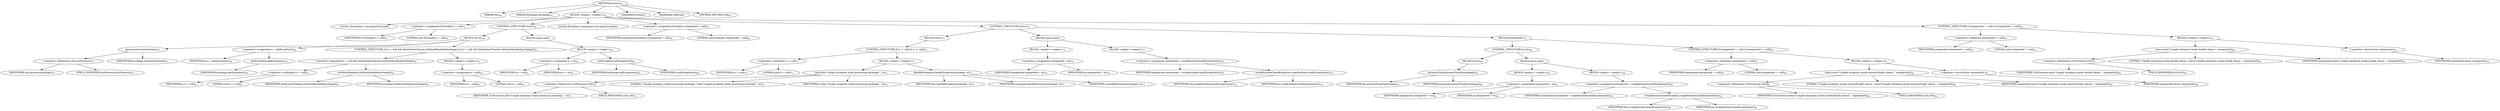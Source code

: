 digraph "process" {  
"86" [label = <(METHOD,process)<SUB>54</SUB>> ]
"8" [label = <(PARAM,this)<SUB>54</SUB>> ]
"87" [label = <(PARAM,Exchange exchange)<SUB>54</SUB>> ]
"88" [label = <(BLOCK,&lt;empty&gt;,&lt;empty&gt;)<SUB>54</SUB>> ]
"89" [label = <(LOCAL,Throwable e: java.lang.Throwable)> ]
"90" [label = <(&lt;operator&gt;.assignment,Throwable e = null)<SUB>55</SUB>> ]
"91" [label = <(IDENTIFIER,e,Throwable e = null)<SUB>55</SUB>> ]
"92" [label = <(LITERAL,null,Throwable e = null)<SUB>55</SUB>> ]
"93" [label = <(CONTROL_STRUCTURE,try,try)<SUB>56</SUB>> ]
"94" [label = <(BLOCK,try,try)<SUB>56</SUB>> ]
"95" [label = <(process,process(exchange))<SUB>57</SUB>> ]
"96" [label = <(&lt;operator&gt;.fieldAccess,this.tryProcessor)<SUB>57</SUB>> ]
"97" [label = <(IDENTIFIER,this,process(exchange))<SUB>57</SUB>> ]
"98" [label = <(FIELD_IDENTIFIER,tryProcessor,tryProcessor)<SUB>57</SUB>> ]
"99" [label = <(IDENTIFIER,exchange,process(exchange))<SUB>57</SUB>> ]
"100" [label = <(&lt;operator&gt;.assignment,e = getException())<SUB>58</SUB>> ]
"101" [label = <(IDENTIFIER,e,e = getException())<SUB>58</SUB>> ]
"102" [label = <(getException,getException())<SUB>58</SUB>> ]
"103" [label = <(IDENTIFIER,exchange,getException())<SUB>58</SUB>> ]
"104" [label = <(CONTROL_STRUCTURE,if (e != null &amp;&amp; DeadLetterChannel.isFailureHandled(exchange)),if (e != null &amp;&amp; DeadLetterChannel.isFailureHandled(exchange)))<SUB>61</SUB>> ]
"105" [label = <(&lt;operator&gt;.logicalAnd,e != null &amp;&amp; DeadLetterChannel.isFailureHandled(exchange))<SUB>61</SUB>> ]
"106" [label = <(&lt;operator&gt;.notEquals,e != null)<SUB>61</SUB>> ]
"107" [label = <(IDENTIFIER,e,e != null)<SUB>61</SUB>> ]
"108" [label = <(LITERAL,null,e != null)<SUB>61</SUB>> ]
"109" [label = <(isFailureHandled,isFailureHandled(exchange))<SUB>61</SUB>> ]
"110" [label = <(IDENTIFIER,DeadLetterChannel,isFailureHandled(exchange))<SUB>61</SUB>> ]
"111" [label = <(IDENTIFIER,exchange,isFailureHandled(exchange))<SUB>61</SUB>> ]
"112" [label = <(BLOCK,&lt;empty&gt;,&lt;empty&gt;)<SUB>61</SUB>> ]
"113" [label = <(&lt;operator&gt;.assignment,e = null)<SUB>62</SUB>> ]
"114" [label = <(IDENTIFIER,e,e = null)<SUB>62</SUB>> ]
"115" [label = <(LITERAL,null,e = null)<SUB>62</SUB>> ]
"116" [label = <(BLOCK,catch,catch)> ]
"117" [label = <(BLOCK,&lt;empty&gt;,&lt;empty&gt;)<SUB>64</SUB>> ]
"118" [label = <(&lt;operator&gt;.assignment,e = ex)<SUB>65</SUB>> ]
"119" [label = <(IDENTIFIER,e,e = ex)<SUB>65</SUB>> ]
"120" [label = <(IDENTIFIER,ex,e = ex)<SUB>65</SUB>> ]
"121" [label = <(setException,setException(e))<SUB>66</SUB>> ]
"122" [label = <(IDENTIFIER,exchange,setException(e))<SUB>66</SUB>> ]
"123" [label = <(IDENTIFIER,e,setException(e))<SUB>66</SUB>> ]
"124" [label = <(LOCAL,Exception unexpected: java.lang.Exception)> ]
"125" [label = <(&lt;operator&gt;.assignment,Exception unexpected = null)<SUB>69</SUB>> ]
"126" [label = <(IDENTIFIER,unexpected,Exception unexpected = null)<SUB>69</SUB>> ]
"127" [label = <(LITERAL,null,Exception unexpected = null)<SUB>69</SUB>> ]
"128" [label = <(CONTROL_STRUCTURE,try,try)<SUB>70</SUB>> ]
"129" [label = <(BLOCK,try,try)<SUB>70</SUB>> ]
"130" [label = <(CONTROL_STRUCTURE,if (e != null),if (e != null))<SUB>71</SUB>> ]
"131" [label = <(&lt;operator&gt;.notEquals,e != null)<SUB>71</SUB>> ]
"132" [label = <(IDENTIFIER,e,e != null)<SUB>71</SUB>> ]
"133" [label = <(LITERAL,null,e != null)<SUB>71</SUB>> ]
"134" [label = <(BLOCK,&lt;empty&gt;,&lt;empty&gt;)<SUB>71</SUB>> ]
"135" [label = <(info,info(&quot;Caught exception while processing exchange.&quot;, e))<SUB>72</SUB>> ]
"136" [label = <(&lt;operator&gt;.fieldAccess,TryProcessor.LOG)<SUB>72</SUB>> ]
"137" [label = <(IDENTIFIER,TryProcessor,info(&quot;Caught exception while processing exchange.&quot;, e))<SUB>72</SUB>> ]
"138" [label = <(FIELD_IDENTIFIER,LOG,LOG)<SUB>72</SUB>> ]
"139" [label = <(LITERAL,&quot;Caught exception while processing exchange.&quot;,info(&quot;Caught exception while processing exchange.&quot;, e))<SUB>72</SUB>> ]
"140" [label = <(IDENTIFIER,e,info(&quot;Caught exception while processing exchange.&quot;, e))<SUB>72</SUB>> ]
"141" [label = <(handleException,handleException(exchange, e))<SUB>73</SUB>> ]
"7" [label = <(IDENTIFIER,this,handleException(exchange, e))<SUB>73</SUB>> ]
"142" [label = <(IDENTIFIER,exchange,handleException(exchange, e))<SUB>73</SUB>> ]
"143" [label = <(IDENTIFIER,e,handleException(exchange, e))<SUB>73</SUB>> ]
"144" [label = <(BLOCK,catch,catch)> ]
"145" [label = <(BLOCK,&lt;empty&gt;,&lt;empty&gt;)<SUB>75</SUB>> ]
"146" [label = <(&lt;operator&gt;.assignment,unexpected = ex)<SUB>76</SUB>> ]
"147" [label = <(IDENTIFIER,unexpected,unexpected = ex)<SUB>76</SUB>> ]
"148" [label = <(IDENTIFIER,ex,unexpected = ex)<SUB>76</SUB>> ]
"149" [label = <(BLOCK,&lt;empty&gt;,&lt;empty&gt;)<SUB>77</SUB>> ]
"150" [label = <(&lt;operator&gt;.assignment,unexpected = wrapRuntimeCamelException(ex))<SUB>78</SUB>> ]
"151" [label = <(IDENTIFIER,unexpected,unexpected = wrapRuntimeCamelException(ex))<SUB>78</SUB>> ]
"152" [label = <(wrapRuntimeCamelException,wrapRuntimeCamelException(ex))<SUB>78</SUB>> ]
"9" [label = <(IDENTIFIER,this,wrapRuntimeCamelException(ex))<SUB>78</SUB>> ]
"153" [label = <(IDENTIFIER,ex,wrapRuntimeCamelException(ex))<SUB>78</SUB>> ]
"154" [label = <(BLOCK,finally,finally)<SUB>79</SUB>> ]
"155" [label = <(CONTROL_STRUCTURE,try,try)<SUB>80</SUB>> ]
"156" [label = <(BLOCK,try,try)<SUB>80</SUB>> ]
"157" [label = <(processFinally,processFinally(exchange))<SUB>81</SUB>> ]
"10" [label = <(IDENTIFIER,this,processFinally(exchange))<SUB>81</SUB>> ]
"158" [label = <(IDENTIFIER,exchange,processFinally(exchange))<SUB>81</SUB>> ]
"159" [label = <(BLOCK,catch,catch)> ]
"160" [label = <(BLOCK,&lt;empty&gt;,&lt;empty&gt;)<SUB>82</SUB>> ]
"161" [label = <(&lt;operator&gt;.assignment,unexpected = ex)<SUB>83</SUB>> ]
"162" [label = <(IDENTIFIER,unexpected,unexpected = ex)<SUB>83</SUB>> ]
"163" [label = <(IDENTIFIER,ex,unexpected = ex)<SUB>83</SUB>> ]
"164" [label = <(BLOCK,&lt;empty&gt;,&lt;empty&gt;)<SUB>84</SUB>> ]
"165" [label = <(&lt;operator&gt;.assignment,unexpected = wrapRuntimeCamelException(ex))<SUB>85</SUB>> ]
"166" [label = <(IDENTIFIER,unexpected,unexpected = wrapRuntimeCamelException(ex))<SUB>85</SUB>> ]
"167" [label = <(wrapRuntimeCamelException,wrapRuntimeCamelException(ex))<SUB>85</SUB>> ]
"11" [label = <(IDENTIFIER,this,wrapRuntimeCamelException(ex))<SUB>85</SUB>> ]
"168" [label = <(IDENTIFIER,ex,wrapRuntimeCamelException(ex))<SUB>85</SUB>> ]
"169" [label = <(CONTROL_STRUCTURE,if (unexpected != null),if (unexpected != null))<SUB>87</SUB>> ]
"170" [label = <(&lt;operator&gt;.notEquals,unexpected != null)<SUB>87</SUB>> ]
"171" [label = <(IDENTIFIER,unexpected,unexpected != null)<SUB>87</SUB>> ]
"172" [label = <(LITERAL,null,unexpected != null)<SUB>87</SUB>> ]
"173" [label = <(BLOCK,&lt;empty&gt;,&lt;empty&gt;)<SUB>87</SUB>> ]
"174" [label = <(warn,warn(&quot;Caught exception inside processFinally clause.&quot;, unexpected))<SUB>88</SUB>> ]
"175" [label = <(&lt;operator&gt;.fieldAccess,TryProcessor.LOG)<SUB>88</SUB>> ]
"176" [label = <(IDENTIFIER,TryProcessor,warn(&quot;Caught exception inside processFinally clause.&quot;, unexpected))<SUB>88</SUB>> ]
"177" [label = <(FIELD_IDENTIFIER,LOG,LOG)<SUB>88</SUB>> ]
"178" [label = <(LITERAL,&quot;Caught exception inside processFinally clause.&quot;,warn(&quot;Caught exception inside processFinally clause.&quot;, unexpected))<SUB>88</SUB>> ]
"179" [label = <(IDENTIFIER,unexpected,warn(&quot;Caught exception inside processFinally clause.&quot;, unexpected))<SUB>88</SUB>> ]
"180" [label = <(&lt;operator&gt;.throw,throw unexpected;)<SUB>89</SUB>> ]
"181" [label = <(IDENTIFIER,unexpected,throw unexpected;)<SUB>89</SUB>> ]
"182" [label = <(CONTROL_STRUCTURE,if (unexpected != null),if (unexpected != null))<SUB>93</SUB>> ]
"183" [label = <(&lt;operator&gt;.notEquals,unexpected != null)<SUB>93</SUB>> ]
"184" [label = <(IDENTIFIER,unexpected,unexpected != null)<SUB>93</SUB>> ]
"185" [label = <(LITERAL,null,unexpected != null)<SUB>93</SUB>> ]
"186" [label = <(BLOCK,&lt;empty&gt;,&lt;empty&gt;)<SUB>93</SUB>> ]
"187" [label = <(warn,warn(&quot;Caught exception inside handle clause.&quot;, unexpected))<SUB>94</SUB>> ]
"188" [label = <(&lt;operator&gt;.fieldAccess,TryProcessor.LOG)<SUB>94</SUB>> ]
"189" [label = <(IDENTIFIER,TryProcessor,warn(&quot;Caught exception inside handle clause.&quot;, unexpected))<SUB>94</SUB>> ]
"190" [label = <(FIELD_IDENTIFIER,LOG,LOG)<SUB>94</SUB>> ]
"191" [label = <(LITERAL,&quot;Caught exception inside handle clause.&quot;,warn(&quot;Caught exception inside handle clause.&quot;, unexpected))<SUB>94</SUB>> ]
"192" [label = <(IDENTIFIER,unexpected,warn(&quot;Caught exception inside handle clause.&quot;, unexpected))<SUB>94</SUB>> ]
"193" [label = <(&lt;operator&gt;.throw,throw unexpected;)<SUB>95</SUB>> ]
"194" [label = <(IDENTIFIER,unexpected,throw unexpected;)<SUB>95</SUB>> ]
"195" [label = <(MODIFIER,PUBLIC)> ]
"196" [label = <(MODIFIER,VIRTUAL)> ]
"197" [label = <(METHOD_RETURN,void)<SUB>54</SUB>> ]
  "86" -> "8" 
  "86" -> "87" 
  "86" -> "88" 
  "86" -> "195" 
  "86" -> "196" 
  "86" -> "197" 
  "88" -> "89" 
  "88" -> "90" 
  "88" -> "93" 
  "88" -> "124" 
  "88" -> "125" 
  "88" -> "128" 
  "88" -> "182" 
  "90" -> "91" 
  "90" -> "92" 
  "93" -> "94" 
  "93" -> "116" 
  "94" -> "95" 
  "94" -> "100" 
  "94" -> "104" 
  "95" -> "96" 
  "95" -> "99" 
  "96" -> "97" 
  "96" -> "98" 
  "100" -> "101" 
  "100" -> "102" 
  "102" -> "103" 
  "104" -> "105" 
  "104" -> "112" 
  "105" -> "106" 
  "105" -> "109" 
  "106" -> "107" 
  "106" -> "108" 
  "109" -> "110" 
  "109" -> "111" 
  "112" -> "113" 
  "113" -> "114" 
  "113" -> "115" 
  "116" -> "117" 
  "117" -> "118" 
  "117" -> "121" 
  "118" -> "119" 
  "118" -> "120" 
  "121" -> "122" 
  "121" -> "123" 
  "125" -> "126" 
  "125" -> "127" 
  "128" -> "129" 
  "128" -> "144" 
  "128" -> "154" 
  "129" -> "130" 
  "130" -> "131" 
  "130" -> "134" 
  "131" -> "132" 
  "131" -> "133" 
  "134" -> "135" 
  "134" -> "141" 
  "135" -> "136" 
  "135" -> "139" 
  "135" -> "140" 
  "136" -> "137" 
  "136" -> "138" 
  "141" -> "7" 
  "141" -> "142" 
  "141" -> "143" 
  "144" -> "145" 
  "144" -> "149" 
  "145" -> "146" 
  "146" -> "147" 
  "146" -> "148" 
  "149" -> "150" 
  "150" -> "151" 
  "150" -> "152" 
  "152" -> "9" 
  "152" -> "153" 
  "154" -> "155" 
  "154" -> "169" 
  "155" -> "156" 
  "155" -> "159" 
  "156" -> "157" 
  "157" -> "10" 
  "157" -> "158" 
  "159" -> "160" 
  "159" -> "164" 
  "160" -> "161" 
  "161" -> "162" 
  "161" -> "163" 
  "164" -> "165" 
  "165" -> "166" 
  "165" -> "167" 
  "167" -> "11" 
  "167" -> "168" 
  "169" -> "170" 
  "169" -> "173" 
  "170" -> "171" 
  "170" -> "172" 
  "173" -> "174" 
  "173" -> "180" 
  "174" -> "175" 
  "174" -> "178" 
  "174" -> "179" 
  "175" -> "176" 
  "175" -> "177" 
  "180" -> "181" 
  "182" -> "183" 
  "182" -> "186" 
  "183" -> "184" 
  "183" -> "185" 
  "186" -> "187" 
  "186" -> "193" 
  "187" -> "188" 
  "187" -> "191" 
  "187" -> "192" 
  "188" -> "189" 
  "188" -> "190" 
  "193" -> "194" 
}
